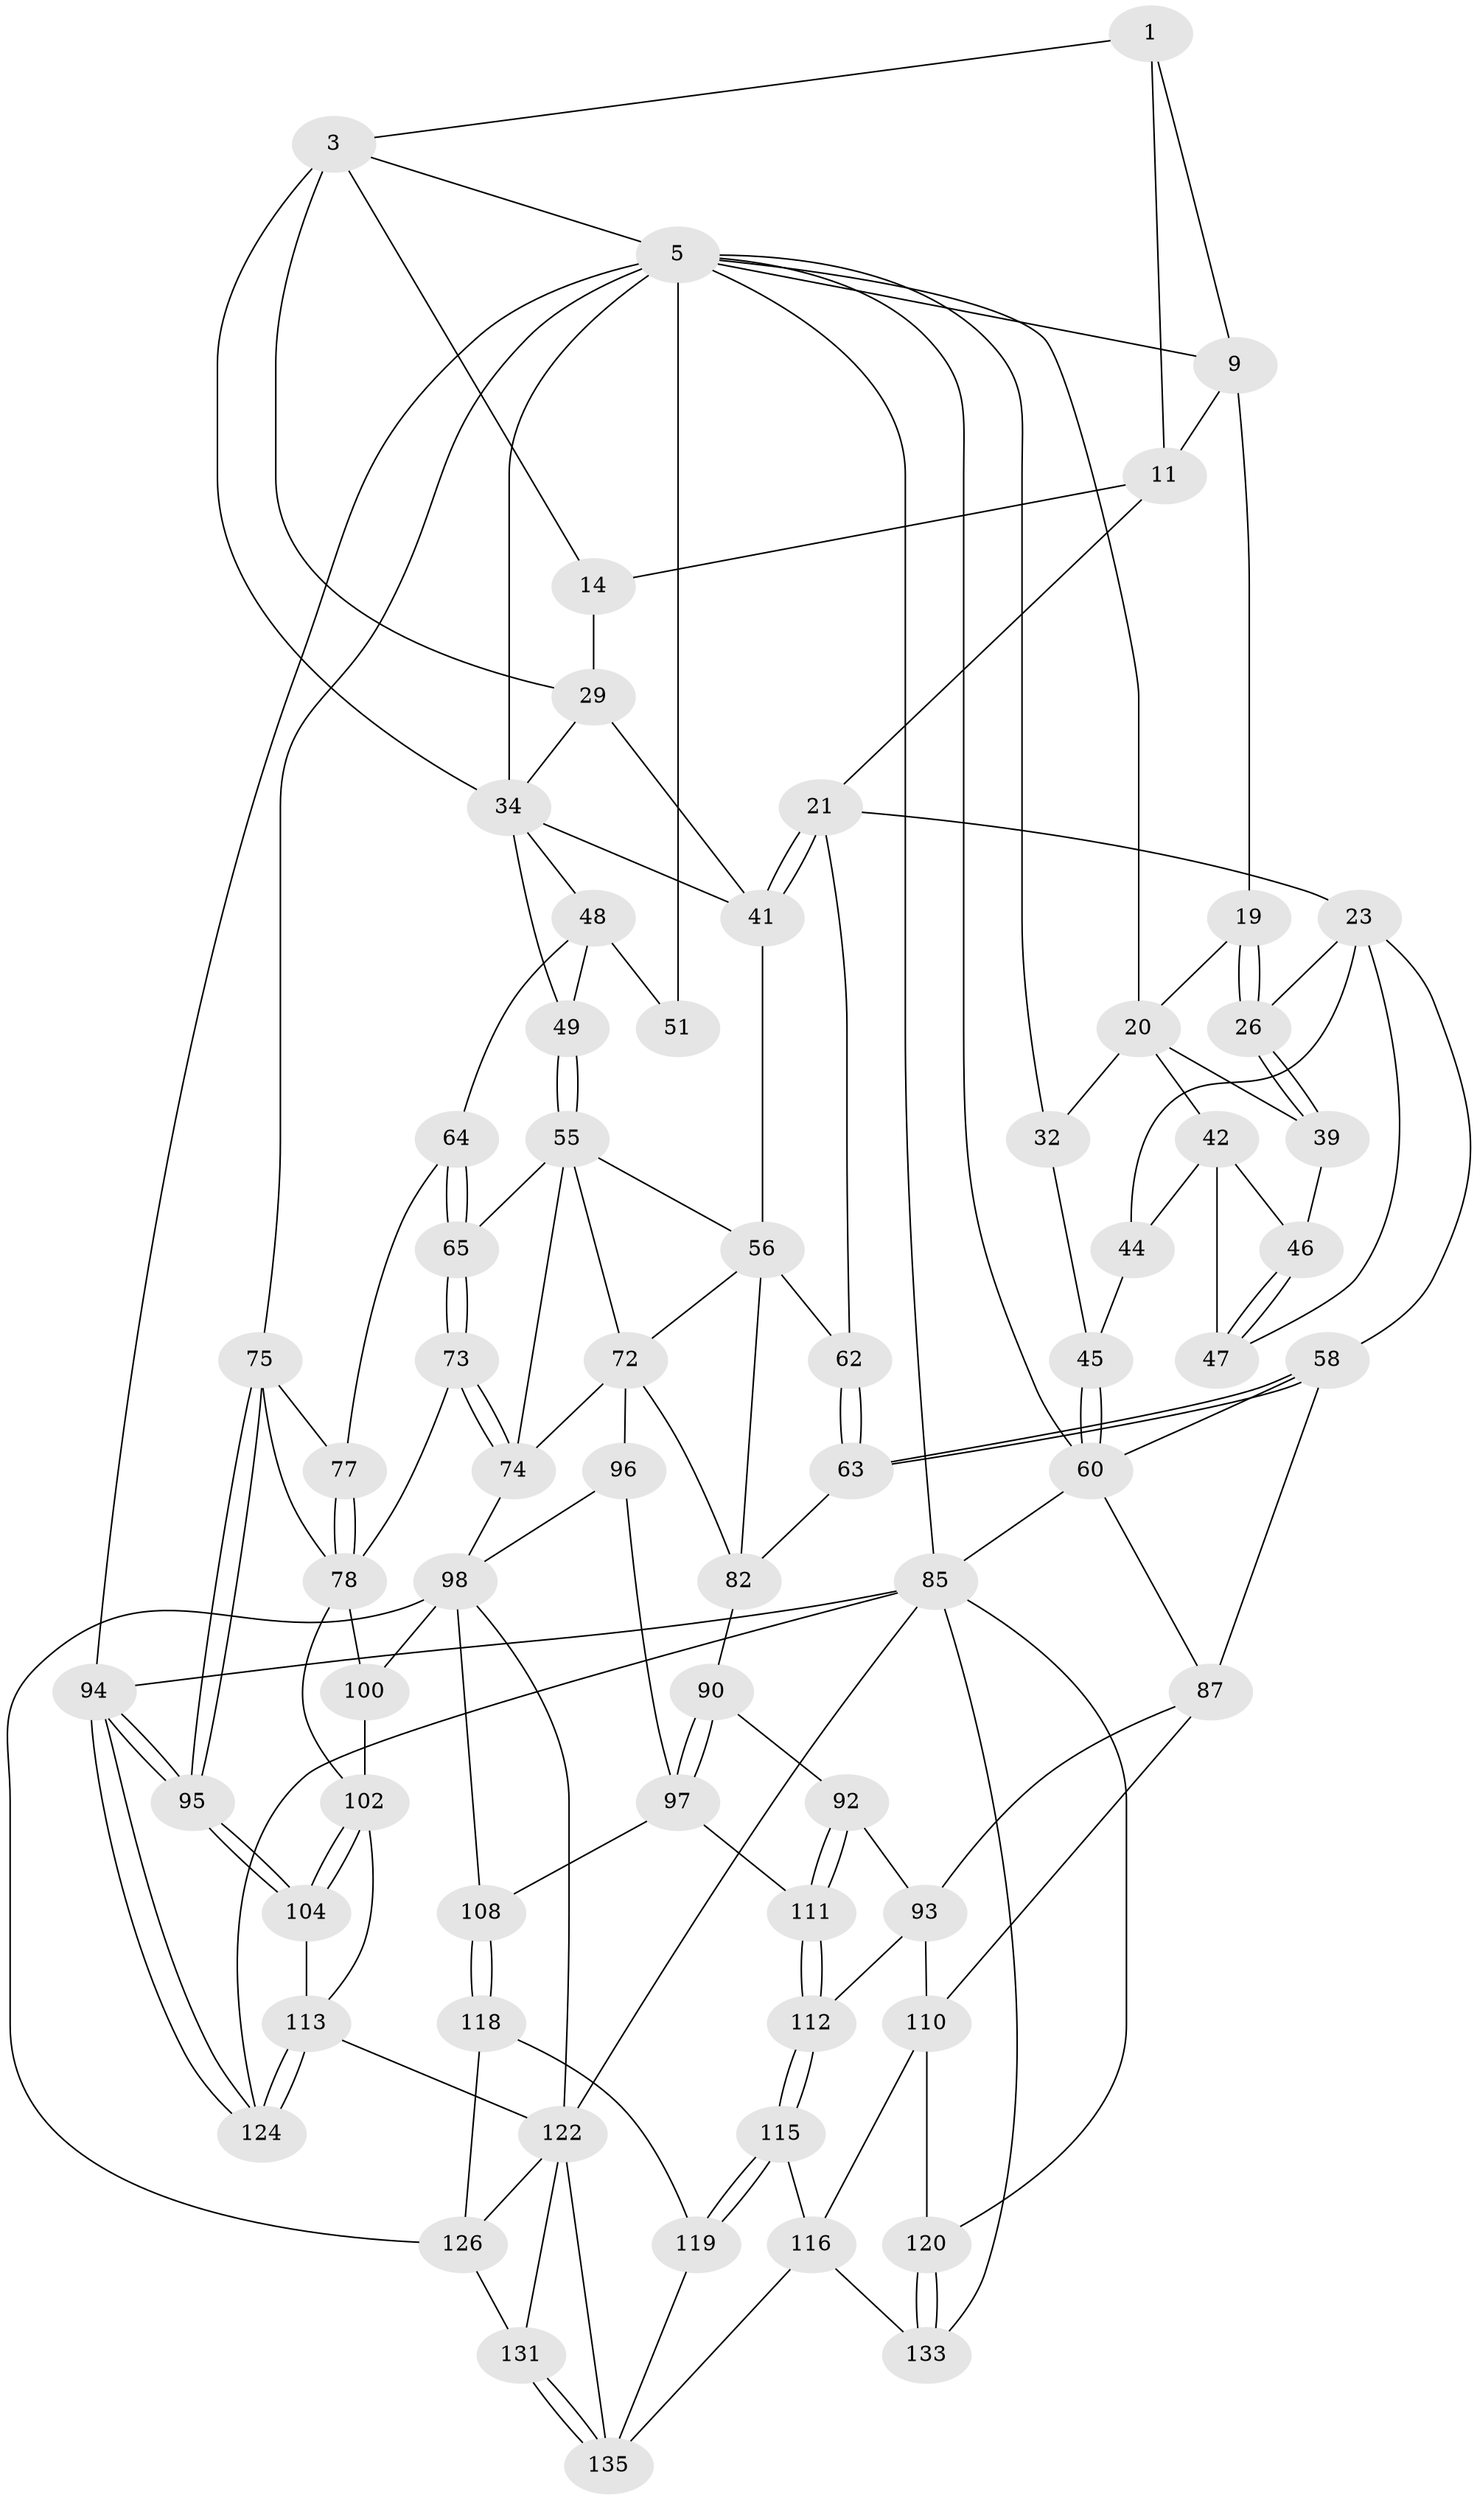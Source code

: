 // original degree distribution, {3: 0.014598540145985401, 4: 0.25547445255474455, 5: 0.49635036496350365, 6: 0.23357664233576642}
// Generated by graph-tools (version 1.1) at 2025/17/03/09/25 04:17:03]
// undirected, 68 vertices, 156 edges
graph export_dot {
graph [start="1"]
  node [color=gray90,style=filled];
  1 [pos="+0.21469951432923517+0",super="+8+2"];
  3 [pos="+0.4456885265794871+0",super="+4+13"];
  5 [pos="+1+0",super="+6+36"];
  9 [pos="+0.27812460256203747+0.04936468680503487",super="+17"];
  11 [pos="+0.39105261210741216+0",super="+15+12"];
  14 [pos="+0.49111732929096913+0.12105904912085817"];
  19 [pos="+0.26810723715734874+0.14239189116154968"];
  20 [pos="+0.2033971184835219+0.09381267001905166",super="+31"];
  21 [pos="+0.41324709488375844+0.2785652082982062",super="+22"];
  23 [pos="+0.38321971467309984+0.27867495793213337",super="+57+24"];
  26 [pos="+0.2890385963045231+0.20460257280713318"];
  29 [pos="+0.6210889957295228+0.20703590262300176",super="+30"];
  32 [pos="+0+0.07057561259034999"];
  34 [pos="+0.8262533500007953+0",super="+38+35"];
  39 [pos="+0.2878678802846324+0.20494849240750215"];
  41 [pos="+0.4155798793449187+0.2803803657035988",super="+53"];
  42 [pos="+0.15457783992417148+0.20135528173812633",super="+43"];
  44 [pos="+0.15446624092874456+0.31009928767855927"];
  45 [pos="+0.07854412173113481+0.3175276013303091"];
  46 [pos="+0.26096545475743305+0.21455415292199076"];
  47 [pos="+0.18678173243945645+0.2658528741859931"];
  48 [pos="+0.7619450127184708+0.28517289945189006",super="+52"];
  49 [pos="+0.6886437755040831+0.28143134926679725"];
  51 [pos="+1+0.29732729654241397"];
  55 [pos="+0.5977425608275955+0.3677455359990361",super="+66"];
  56 [pos="+0.4564342370763301+0.33773840852494835",super="+67"];
  58 [pos="+0.20981056378044705+0.4569333970053116",super="+59"];
  60 [pos="+0.05436916909513888+0.40356850675937594",super="+69"];
  62 [pos="+0.295630902478663+0.46745759373166823"];
  63 [pos="+0.2568009388222427+0.4940309264308979"];
  64 [pos="+0.8082514994939888+0.3780465920791576"];
  65 [pos="+0.6593498249158183+0.46519099498113253"];
  72 [pos="+0.46648804406487043+0.46407444458214087",super="+80"];
  73 [pos="+0.6591373799865738+0.5624490343228608"];
  74 [pos="+0.5685746053575281+0.5328667069992844",super="+84"];
  75 [pos="+1+0.4554015043125906",super="+76"];
  77 [pos="+0.8149088560617316+0.3939701167218382"];
  78 [pos="+0.7899391357008536+0.5108452194211028",super="+79+89"];
  82 [pos="+0.37879185164236095+0.520895771649885",super="+83"];
  85 [pos="+0+0.8200433122134366",super="+86"];
  87 [pos="+0.07461659836511722+0.5488739027480426",super="+88"];
  90 [pos="+0.2618900286234597+0.5445893191473591",super="+91"];
  92 [pos="+0.19969012341566608+0.6142916434829071"];
  93 [pos="+0.1856790918039182+0.6149621822621206",super="+109"];
  94 [pos="+1+0.8205151044429764"];
  95 [pos="+1+0.6707570871994046"];
  96 [pos="+0.3949220142270282+0.6033675051793206"];
  97 [pos="+0.3321970294544153+0.605942944167169",super="+105"];
  98 [pos="+0.5235329271621224+0.6352341508202459",super="+99+101"];
  100 [pos="+0.6970999444258978+0.648213222930464"];
  102 [pos="+0.8928110758412823+0.582334650592963",super="+103"];
  104 [pos="+1+0.6719073775731086"];
  108 [pos="+0.3633238926815202+0.7246209752422615"];
  110 [pos="+0.054109621256777186+0.6727444779829328",super="+117"];
  111 [pos="+0.23455805414176786+0.7368052275033056"];
  112 [pos="+0.2106574147766644+0.7851718950425239"];
  113 [pos="+0.944528855565129+0.7129818201252556",super="+114"];
  115 [pos="+0.20797841204490686+0.811055750100727"];
  116 [pos="+0.16343397248118183+0.8366403447129862",super="+132"];
  118 [pos="+0.325088185560371+0.8634459522632297"];
  119 [pos="+0.3064316385843535+0.8656079426414646"];
  120 [pos="+0.037889773855157176+0.8283312169476437"];
  122 [pos="+0.7019437920388287+0.7495262483897824",super="+129"];
  124 [pos="+0.8809090089748359+0.8827534876853865",super="+125"];
  126 [pos="+0.554567550866504+0.7605772204666587",super="+127"];
  131 [pos="+0.45046655840787747+0.9159465090281597"];
  133 [pos="+0.06589537483563704+1"];
  135 [pos="+0.5308104608797249+1",super="+137"];
  1 -- 9;
  1 -- 3;
  1 -- 11 [weight=2];
  3 -- 5;
  3 -- 34;
  3 -- 29;
  3 -- 14;
  5 -- 94;
  5 -- 32;
  5 -- 20;
  5 -- 9;
  5 -- 85;
  5 -- 60;
  5 -- 51 [weight=2];
  5 -- 34;
  5 -- 75;
  9 -- 19;
  9 -- 11;
  11 -- 14;
  11 -- 21;
  14 -- 29;
  19 -- 20;
  19 -- 26;
  19 -- 26;
  20 -- 32;
  20 -- 42;
  20 -- 39;
  21 -- 41;
  21 -- 41;
  21 -- 62;
  21 -- 23;
  23 -- 58;
  23 -- 26;
  23 -- 44;
  23 -- 47;
  26 -- 39;
  26 -- 39;
  29 -- 34;
  29 -- 41;
  32 -- 45;
  34 -- 48;
  34 -- 49;
  34 -- 41;
  39 -- 46;
  41 -- 56;
  42 -- 46;
  42 -- 44;
  42 -- 47;
  44 -- 45;
  45 -- 60;
  45 -- 60;
  46 -- 47;
  46 -- 47;
  48 -- 49;
  48 -- 64;
  48 -- 51;
  49 -- 55;
  49 -- 55;
  55 -- 56;
  55 -- 72;
  55 -- 65;
  55 -- 74;
  56 -- 82;
  56 -- 72;
  56 -- 62;
  58 -- 63;
  58 -- 63;
  58 -- 60;
  58 -- 87;
  60 -- 85;
  60 -- 87;
  62 -- 63;
  62 -- 63;
  63 -- 82;
  64 -- 65;
  64 -- 65;
  64 -- 77;
  65 -- 73;
  65 -- 73;
  72 -- 82;
  72 -- 96;
  72 -- 74;
  73 -- 74;
  73 -- 74;
  73 -- 78;
  74 -- 98;
  75 -- 95;
  75 -- 95;
  75 -- 77;
  75 -- 78;
  77 -- 78;
  77 -- 78;
  78 -- 100;
  78 -- 102;
  82 -- 90;
  85 -- 120;
  85 -- 133;
  85 -- 122;
  85 -- 94;
  85 -- 124;
  87 -- 93;
  87 -- 110;
  90 -- 97 [weight=2];
  90 -- 97;
  90 -- 92;
  92 -- 93;
  92 -- 111;
  92 -- 111;
  93 -- 112;
  93 -- 110;
  94 -- 95;
  94 -- 95;
  94 -- 124;
  94 -- 124;
  95 -- 104;
  95 -- 104;
  96 -- 97;
  96 -- 98;
  97 -- 108;
  97 -- 111;
  98 -- 108;
  98 -- 126 [weight=2];
  98 -- 100;
  98 -- 122;
  100 -- 102;
  102 -- 104;
  102 -- 104;
  102 -- 113;
  104 -- 113;
  108 -- 118;
  108 -- 118;
  110 -- 120;
  110 -- 116;
  111 -- 112;
  111 -- 112;
  112 -- 115;
  112 -- 115;
  113 -- 124 [weight=2];
  113 -- 124;
  113 -- 122;
  115 -- 116;
  115 -- 119;
  115 -- 119;
  116 -- 133;
  116 -- 135;
  118 -- 119;
  118 -- 126;
  119 -- 135;
  120 -- 133;
  120 -- 133;
  122 -- 131;
  122 -- 135;
  122 -- 126;
  126 -- 131;
  131 -- 135;
  131 -- 135;
}
